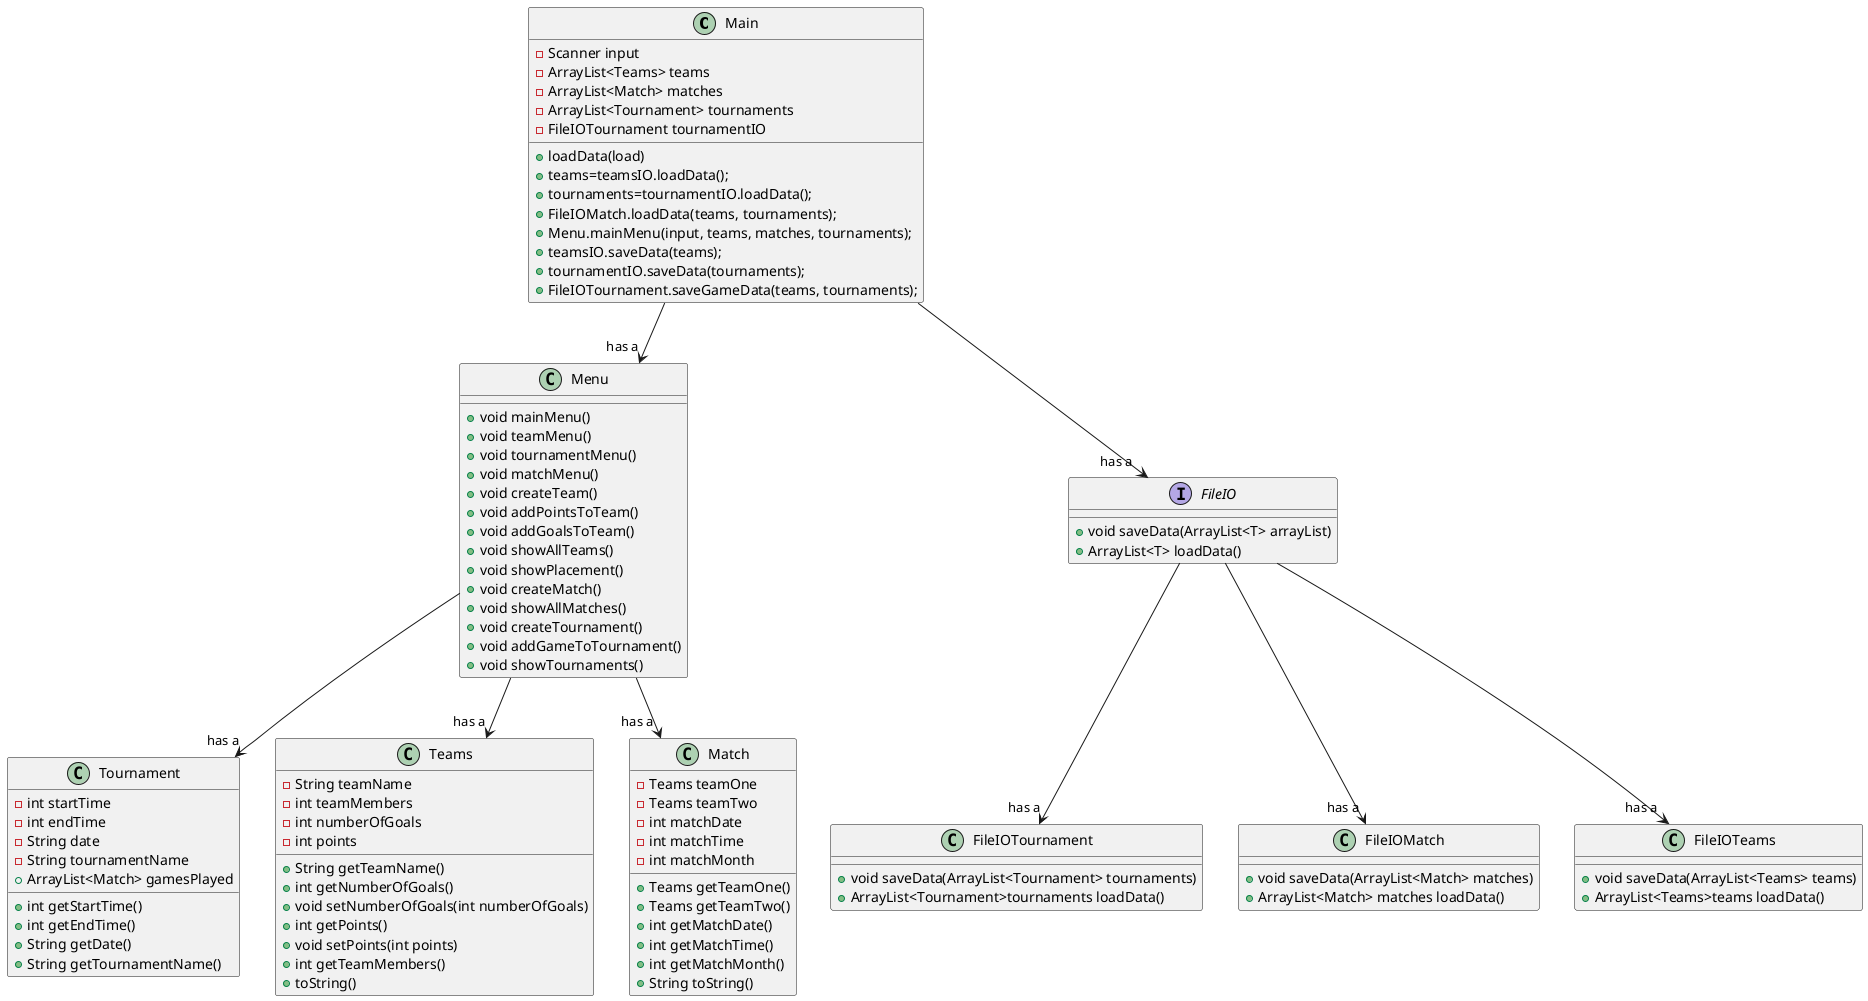 @startuml

Main --> "has a " Menu
Menu --> "has a " Tournament
Menu --> "has a " Teams
Menu --> "has a " Match
Main --> "has a " FileIO
FileIO --> "has a"FileIOTournament
FileIO --> "has a" FileIOMatch
FileIO --> "has a"FileIOTeams

Class Main {
- Scanner input
- ArrayList<Teams> teams
- ArrayList<Match> matches
- ArrayList<Tournament> tournaments
- FileIOTournament tournamentIO
+ loadData(load)
+ teams=teamsIO.loadData();
+ tournaments=tournamentIO.loadData();
+ FileIOMatch.loadData(teams, tournaments);
+ Menu.mainMenu(input, teams, matches, tournaments);
+teamsIO.saveData(teams);
+tournamentIO.saveData(tournaments);
+ FileIOTournament.saveGameData(teams, tournaments);

}

Class Menu {
+ void mainMenu()
+ void teamMenu()
+ void tournamentMenu()
+ void matchMenu()
+ void createTeam()
+ void addPointsToTeam()
+ void addGoalsToTeam()
+ void showAllTeams()
+ void showPlacement()
+ void createMatch()
+ void showAllMatches()
+ void createTournament()
+ void addGameToTournament()
+ void showTournaments()

}

Class Tournament {
- int startTime
- int endTime
- String date
- String tournamentName
+ ArrayList<Match> gamesPlayed
+ int getStartTime()
+ int getEndTime()
+ String getDate()
+ String getTournamentName()

}

Class Teams {
- String teamName
- int teamMembers
- int numberOfGoals
- int points
+ String getTeamName()
+ int getNumberOfGoals()
+ void setNumberOfGoals(int numberOfGoals)
+ int getPoints()
+ void setPoints(int points)
+ int getTeamMembers()
+ toString()
}


Class Match {
- Teams teamOne
- Teams teamTwo
- int matchDate
- int matchTime
- int matchMonth
+ Teams getTeamOne()
+ Teams getTeamTwo()
+ int getMatchDate()
+ int getMatchTime()
+ int getMatchMonth()
+ String toString()
}

interface FileIO{
+ void saveData(ArrayList<T> arrayList)
+ ArrayList<T> loadData()
}

Class FileIOTeams{
+ void saveData(ArrayList<Teams> teams)
+ ArrayList<Teams>teams loadData()
}

Class FileIOTournament{
+ void saveData(ArrayList<Tournament> tournaments)
+ ArrayList<Tournament>tournaments loadData()
}

Class FileIOMatch{
+ void saveData(ArrayList<Match> matches)
+ ArrayList<Match> matches loadData()
}

@enduml